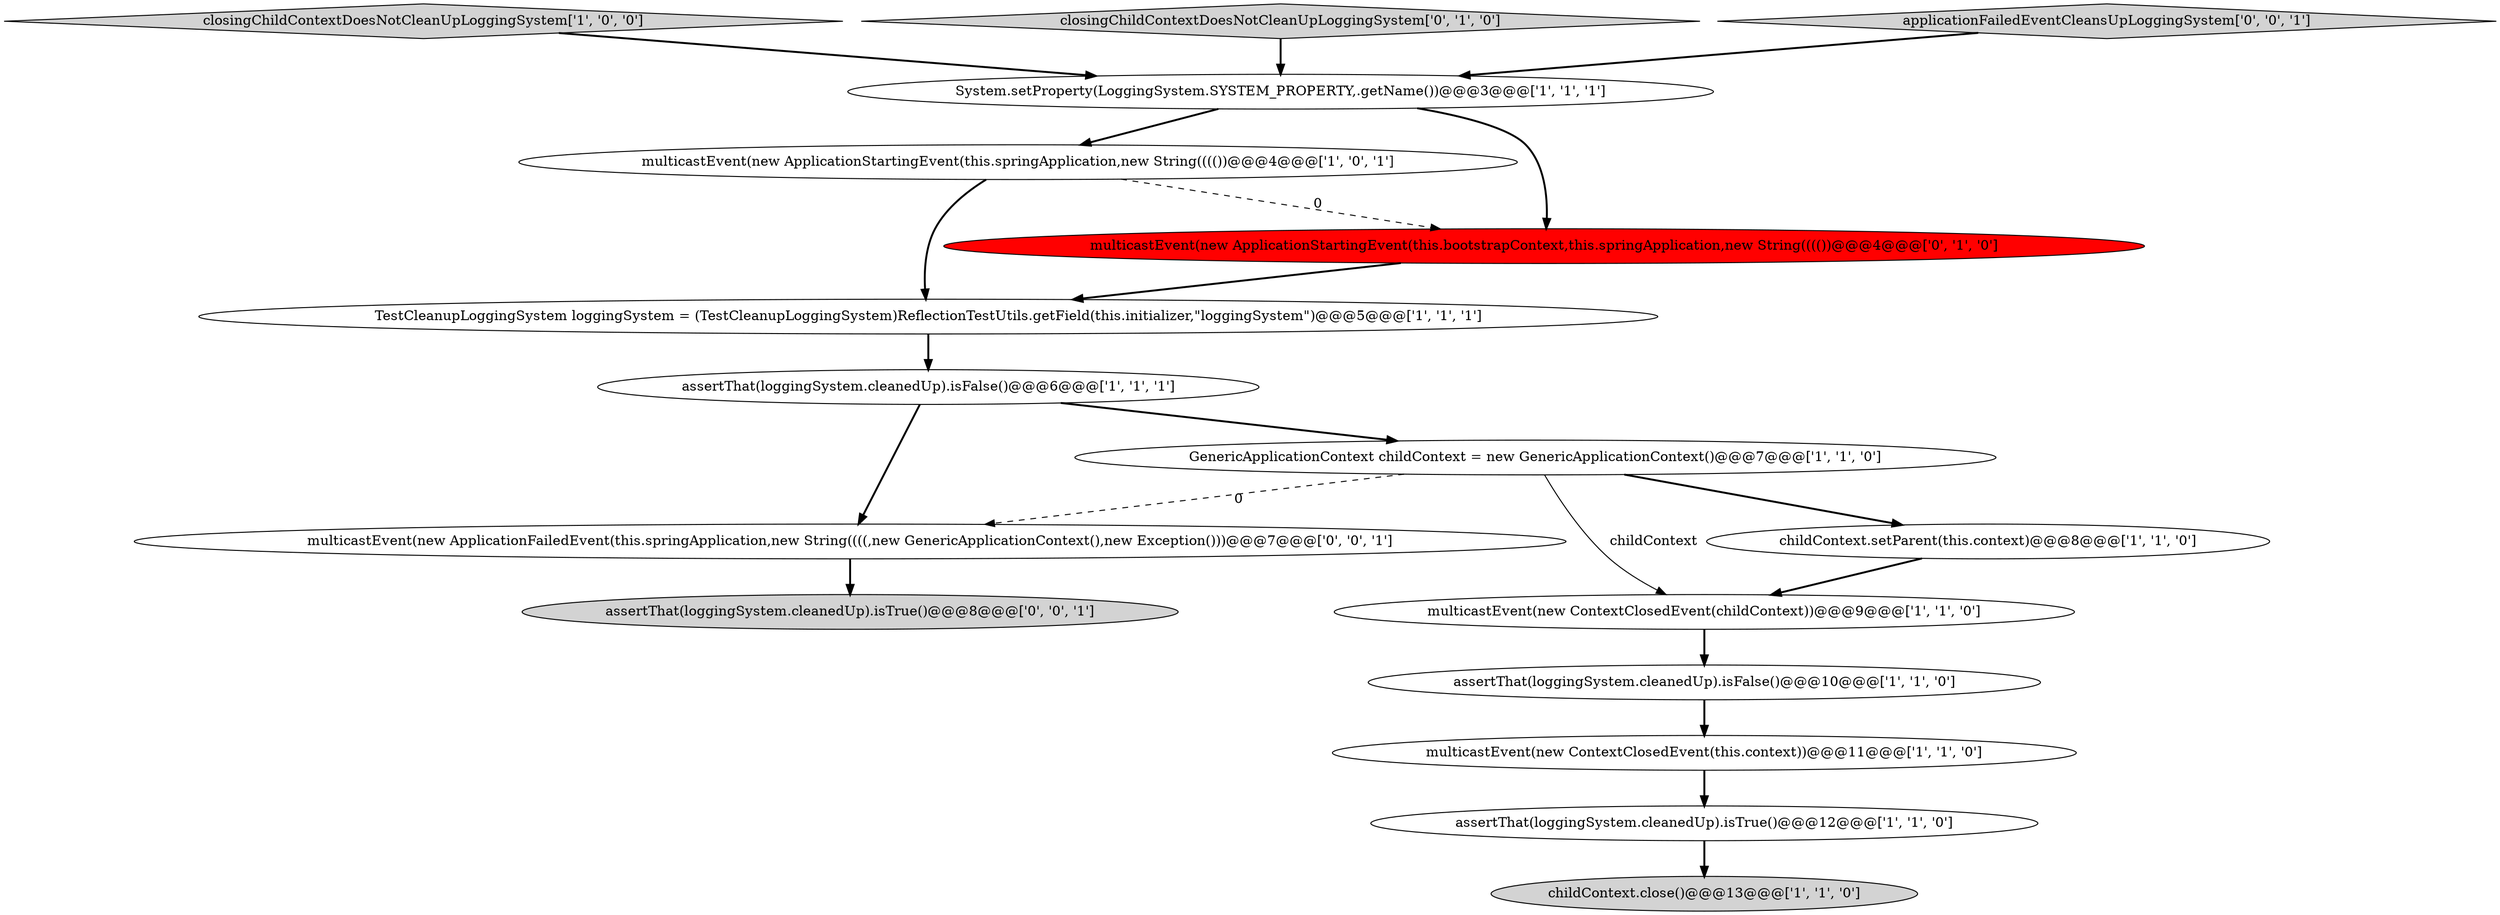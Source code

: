 digraph {
6 [style = filled, label = "closingChildContextDoesNotCleanUpLoggingSystem['1', '0', '0']", fillcolor = lightgray, shape = diamond image = "AAA0AAABBB1BBB"];
10 [style = filled, label = "multicastEvent(new ContextClosedEvent(this.context))@@@11@@@['1', '1', '0']", fillcolor = white, shape = ellipse image = "AAA0AAABBB1BBB"];
4 [style = filled, label = "System.setProperty(LoggingSystem.SYSTEM_PROPERTY,.getName())@@@3@@@['1', '1', '1']", fillcolor = white, shape = ellipse image = "AAA0AAABBB1BBB"];
7 [style = filled, label = "assertThat(loggingSystem.cleanedUp).isFalse()@@@6@@@['1', '1', '1']", fillcolor = white, shape = ellipse image = "AAA0AAABBB1BBB"];
5 [style = filled, label = "assertThat(loggingSystem.cleanedUp).isFalse()@@@10@@@['1', '1', '0']", fillcolor = white, shape = ellipse image = "AAA0AAABBB1BBB"];
11 [style = filled, label = "childContext.close()@@@13@@@['1', '1', '0']", fillcolor = lightgray, shape = ellipse image = "AAA0AAABBB1BBB"];
0 [style = filled, label = "multicastEvent(new ContextClosedEvent(childContext))@@@9@@@['1', '1', '0']", fillcolor = white, shape = ellipse image = "AAA0AAABBB1BBB"];
13 [style = filled, label = "closingChildContextDoesNotCleanUpLoggingSystem['0', '1', '0']", fillcolor = lightgray, shape = diamond image = "AAA0AAABBB2BBB"];
15 [style = filled, label = "multicastEvent(new ApplicationFailedEvent(this.springApplication,new String((((,new GenericApplicationContext(),new Exception()))@@@7@@@['0', '0', '1']", fillcolor = white, shape = ellipse image = "AAA0AAABBB3BBB"];
2 [style = filled, label = "TestCleanupLoggingSystem loggingSystem = (TestCleanupLoggingSystem)ReflectionTestUtils.getField(this.initializer,\"loggingSystem\")@@@5@@@['1', '1', '1']", fillcolor = white, shape = ellipse image = "AAA0AAABBB1BBB"];
1 [style = filled, label = "multicastEvent(new ApplicationStartingEvent(this.springApplication,new String(((())@@@4@@@['1', '0', '1']", fillcolor = white, shape = ellipse image = "AAA0AAABBB1BBB"];
9 [style = filled, label = "childContext.setParent(this.context)@@@8@@@['1', '1', '0']", fillcolor = white, shape = ellipse image = "AAA0AAABBB1BBB"];
8 [style = filled, label = "GenericApplicationContext childContext = new GenericApplicationContext()@@@7@@@['1', '1', '0']", fillcolor = white, shape = ellipse image = "AAA0AAABBB1BBB"];
3 [style = filled, label = "assertThat(loggingSystem.cleanedUp).isTrue()@@@12@@@['1', '1', '0']", fillcolor = white, shape = ellipse image = "AAA0AAABBB1BBB"];
16 [style = filled, label = "assertThat(loggingSystem.cleanedUp).isTrue()@@@8@@@['0', '0', '1']", fillcolor = lightgray, shape = ellipse image = "AAA0AAABBB3BBB"];
14 [style = filled, label = "applicationFailedEventCleansUpLoggingSystem['0', '0', '1']", fillcolor = lightgray, shape = diamond image = "AAA0AAABBB3BBB"];
12 [style = filled, label = "multicastEvent(new ApplicationStartingEvent(this.bootstrapContext,this.springApplication,new String(((())@@@4@@@['0', '1', '0']", fillcolor = red, shape = ellipse image = "AAA1AAABBB2BBB"];
3->11 [style = bold, label=""];
4->12 [style = bold, label=""];
5->10 [style = bold, label=""];
6->4 [style = bold, label=""];
10->3 [style = bold, label=""];
12->2 [style = bold, label=""];
1->2 [style = bold, label=""];
4->1 [style = bold, label=""];
7->15 [style = bold, label=""];
14->4 [style = bold, label=""];
2->7 [style = bold, label=""];
1->12 [style = dashed, label="0"];
9->0 [style = bold, label=""];
7->8 [style = bold, label=""];
15->16 [style = bold, label=""];
8->15 [style = dashed, label="0"];
8->0 [style = solid, label="childContext"];
0->5 [style = bold, label=""];
8->9 [style = bold, label=""];
13->4 [style = bold, label=""];
}
